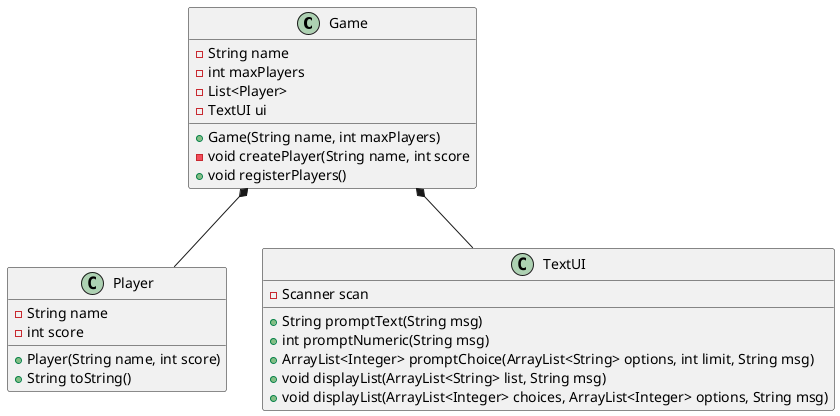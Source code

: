 @startuml
'https://plantuml.com/class-diagram

class Game
class Player


Game *-- Player
Game *-- TextUI

'Game *-- FileIO



class Game {
- String name
- int maxPlayers
- List<Player>
- TextUI ui
'- FileIO io
+ Game(String name, int maxPlayers)
- void createPlayer(String name, int score
+ void registerPlayers()
'+ void registerPlayers(String path)
'+ void endSession()

}
class Player {
- String name
- int score
+ Player(String name, int score)
+ String toString()
}

class TextUI {
- Scanner scan
' shows a message and returns the user's input as a String
+ String promptText(String msg)
' shows a message and returns the user's input as an integer
+ int promptNumeric(String msg)
' shows the options, promts for choices until limit is reached, and returns the user's choices as a list
+ ArrayList<Integer> promptChoice(ArrayList<String> options, int limit, String msg)
' shows a message and lists the content of a list
+ void displayList(ArrayList<String> list, String msg)
+ void displayList(ArrayList<Integer> choices, ArrayList<Integer> options, String msg)
}


@enduml